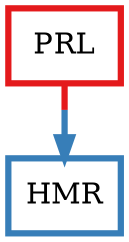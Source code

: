 digraph barS {
	{
		rank=same
	1 [shape=box,penwidth=3,colorscheme=set19,color=1,label="PRL"]
	}
	{
		rank=same
		0 [shape=box,penwidth=3,colorscheme=set19,color=2,label="HMR"]
	}
	1 -> 0 [penwidth=3,colorscheme=set19,color="1;0.5:2"]
}
